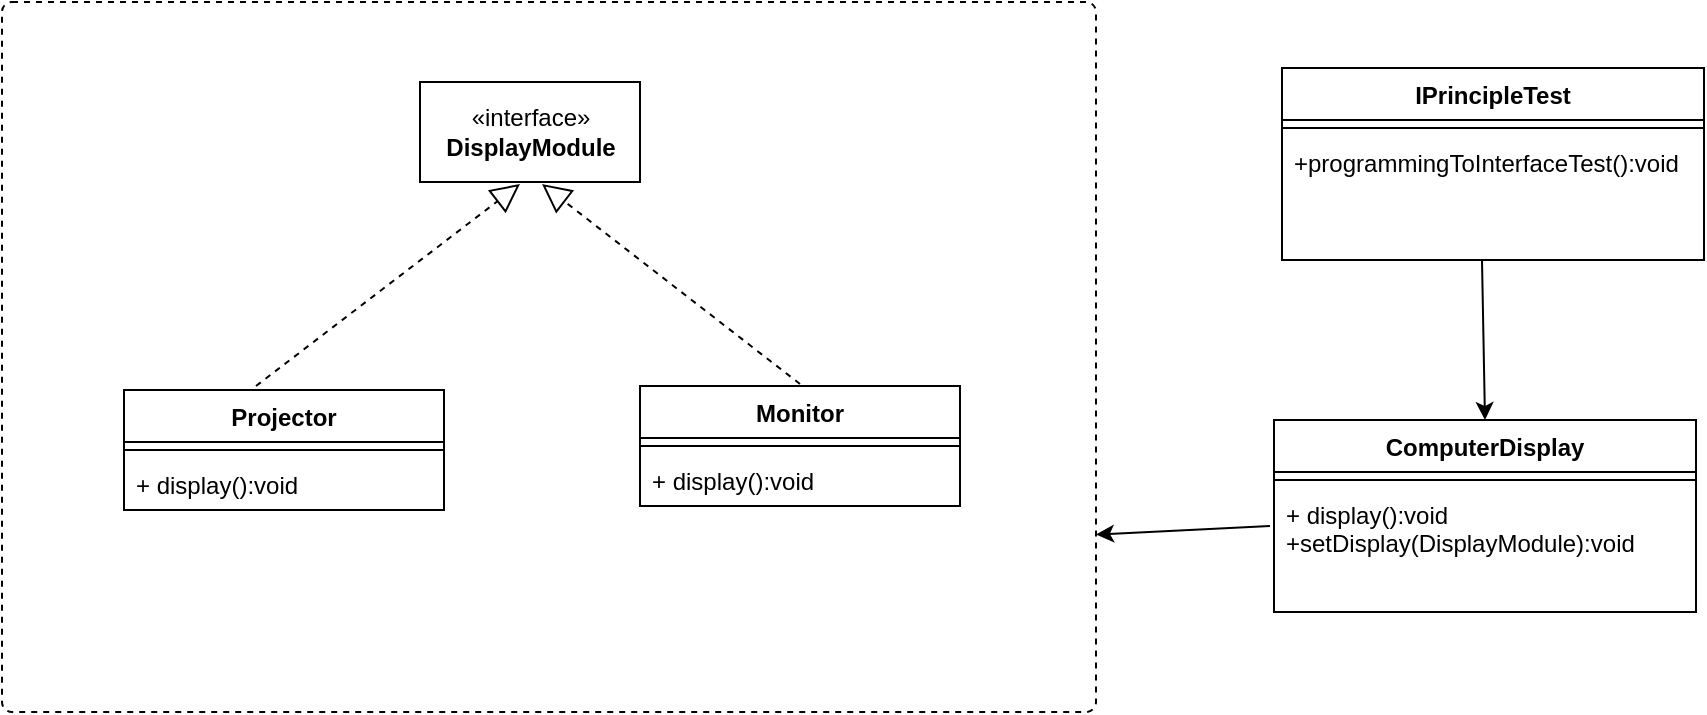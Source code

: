 <mxfile version="13.9.9" type="device"><diagram id="ec2k7Hesi6WmFlCKf6qa" name="Page-1"><mxGraphModel dx="1492" dy="104" grid="0" gridSize="10" guides="1" tooltips="1" connect="1" arrows="1" fold="1" page="0" pageScale="1" pageWidth="850" pageHeight="1100" math="0" shadow="0"><root><mxCell id="0"/><mxCell id="1" parent="0"/><mxCell id="JZr3AblXz24BKzp_hZLc-24" value="" style="html=1;align=center;verticalAlign=top;rounded=1;absoluteArcSize=1;arcSize=10;dashed=1;" parent="1" vertex="1"><mxGeometry x="-114" y="481" width="547" height="355" as="geometry"/></mxCell><mxCell id="7be0KA80ARklzb5PeEwu-27" style="edgeStyle=orthogonalEdgeStyle;rounded=0;sketch=1;orthogonalLoop=1;jettySize=auto;html=1;entryX=0.032;entryY=0.463;entryDx=0;entryDy=0;entryPerimeter=0;fontSize=11;" parent="1" edge="1"><mxGeometry relative="1" as="geometry"><mxPoint x="546.5" y="2563.5" as="sourcePoint"/></mxGeometry></mxCell><mxCell id="7be0KA80ARklzb5PeEwu-33" value="" style="edgeStyle=orthogonalEdgeStyle;rounded=0;orthogonalLoop=1;jettySize=auto;html=1;" parent="1" edge="1"><mxGeometry relative="1" as="geometry"><mxPoint x="403.5" y="2458" as="targetPoint"/></mxGeometry></mxCell><mxCell id="JZr3AblXz24BKzp_hZLc-2" value="«interface»&lt;br&gt;&lt;b&gt;DisplayModule&lt;/b&gt;" style="html=1;" parent="1" vertex="1"><mxGeometry x="95" y="521" width="110" height="50" as="geometry"/></mxCell><mxCell id="JZr3AblXz24BKzp_hZLc-11" value="Projector" style="swimlane;fontStyle=1;align=center;verticalAlign=top;childLayout=stackLayout;horizontal=1;startSize=26;horizontalStack=0;resizeParent=1;resizeParentMax=0;resizeLast=0;collapsible=1;marginBottom=0;" parent="1" vertex="1"><mxGeometry x="-53" y="675" width="160" height="60" as="geometry"/></mxCell><mxCell id="JZr3AblXz24BKzp_hZLc-13" value="" style="line;strokeWidth=1;fillColor=none;align=left;verticalAlign=middle;spacingTop=-1;spacingLeft=3;spacingRight=3;rotatable=0;labelPosition=right;points=[];portConstraint=eastwest;" parent="JZr3AblXz24BKzp_hZLc-11" vertex="1"><mxGeometry y="26" width="160" height="8" as="geometry"/></mxCell><mxCell id="JZr3AblXz24BKzp_hZLc-14" value="+ display():void" style="text;strokeColor=none;fillColor=none;align=left;verticalAlign=top;spacingLeft=4;spacingRight=4;overflow=hidden;rotatable=0;points=[[0,0.5],[1,0.5]];portConstraint=eastwest;" parent="JZr3AblXz24BKzp_hZLc-11" vertex="1"><mxGeometry y="34" width="160" height="26" as="geometry"/></mxCell><mxCell id="JZr3AblXz24BKzp_hZLc-15" value="Monitor" style="swimlane;fontStyle=1;align=center;verticalAlign=top;childLayout=stackLayout;horizontal=1;startSize=26;horizontalStack=0;resizeParent=1;resizeParentMax=0;resizeLast=0;collapsible=1;marginBottom=0;" parent="1" vertex="1"><mxGeometry x="205" y="673" width="160" height="60" as="geometry"/></mxCell><mxCell id="JZr3AblXz24BKzp_hZLc-20" value="" style="endArrow=block;dashed=1;endFill=0;endSize=12;html=1;" parent="JZr3AblXz24BKzp_hZLc-15" edge="1"><mxGeometry width="160" relative="1" as="geometry"><mxPoint x="80" y="-1" as="sourcePoint"/><mxPoint x="-49" y="-101" as="targetPoint"/></mxGeometry></mxCell><mxCell id="JZr3AblXz24BKzp_hZLc-17" value="" style="line;strokeWidth=1;fillColor=none;align=left;verticalAlign=middle;spacingTop=-1;spacingLeft=3;spacingRight=3;rotatable=0;labelPosition=right;points=[];portConstraint=eastwest;" parent="JZr3AblXz24BKzp_hZLc-15" vertex="1"><mxGeometry y="26" width="160" height="8" as="geometry"/></mxCell><mxCell id="JZr3AblXz24BKzp_hZLc-18" value="+ display():void" style="text;strokeColor=none;fillColor=none;align=left;verticalAlign=top;spacingLeft=4;spacingRight=4;overflow=hidden;rotatable=0;points=[[0,0.5],[1,0.5]];portConstraint=eastwest;" parent="JZr3AblXz24BKzp_hZLc-15" vertex="1"><mxGeometry y="34" width="160" height="26" as="geometry"/></mxCell><mxCell id="JZr3AblXz24BKzp_hZLc-19" value="" style="endArrow=block;dashed=1;endFill=0;endSize=12;html=1;" parent="1" edge="1"><mxGeometry width="160" relative="1" as="geometry"><mxPoint x="13" y="673" as="sourcePoint"/><mxPoint x="145" y="572" as="targetPoint"/></mxGeometry></mxCell><mxCell id="JZr3AblXz24BKzp_hZLc-21" value="ComputerDisplay" style="swimlane;fontStyle=1;align=center;verticalAlign=top;childLayout=stackLayout;horizontal=1;startSize=26;horizontalStack=0;resizeParent=1;resizeParentMax=0;resizeLast=0;collapsible=1;marginBottom=0;" parent="1" vertex="1"><mxGeometry x="522" y="690" width="211" height="96" as="geometry"/></mxCell><mxCell id="JZr3AblXz24BKzp_hZLc-28" value="" style="endArrow=classic;html=1;entryX=1;entryY=0.75;entryDx=0;entryDy=0;" parent="JZr3AblXz24BKzp_hZLc-21" target="JZr3AblXz24BKzp_hZLc-24" edge="1"><mxGeometry width="50" height="50" relative="1" as="geometry"><mxPoint x="-2" y="53" as="sourcePoint"/><mxPoint x="48" y="3" as="targetPoint"/></mxGeometry></mxCell><mxCell id="JZr3AblXz24BKzp_hZLc-22" value="" style="line;strokeWidth=1;fillColor=none;align=left;verticalAlign=middle;spacingTop=-1;spacingLeft=3;spacingRight=3;rotatable=0;labelPosition=right;points=[];portConstraint=eastwest;" parent="JZr3AblXz24BKzp_hZLc-21" vertex="1"><mxGeometry y="26" width="211" height="8" as="geometry"/></mxCell><mxCell id="JZr3AblXz24BKzp_hZLc-23" value="+ display():void&#10;+setDisplay(DisplayModule):void" style="text;strokeColor=none;fillColor=none;align=left;verticalAlign=top;spacingLeft=4;spacingRight=4;overflow=hidden;rotatable=0;points=[[0,0.5],[1,0.5]];portConstraint=eastwest;" parent="JZr3AblXz24BKzp_hZLc-21" vertex="1"><mxGeometry y="34" width="211" height="62" as="geometry"/></mxCell><mxCell id="JZr3AblXz24BKzp_hZLc-29" value="IPrincipleTest" style="swimlane;fontStyle=1;align=center;verticalAlign=top;childLayout=stackLayout;horizontal=1;startSize=26;horizontalStack=0;resizeParent=1;resizeParentMax=0;resizeLast=0;collapsible=1;marginBottom=0;" parent="1" vertex="1"><mxGeometry x="526" y="514" width="211" height="96" as="geometry"/></mxCell><mxCell id="JZr3AblXz24BKzp_hZLc-31" value="" style="line;strokeWidth=1;fillColor=none;align=left;verticalAlign=middle;spacingTop=-1;spacingLeft=3;spacingRight=3;rotatable=0;labelPosition=right;points=[];portConstraint=eastwest;" parent="JZr3AblXz24BKzp_hZLc-29" vertex="1"><mxGeometry y="26" width="211" height="8" as="geometry"/></mxCell><mxCell id="JZr3AblXz24BKzp_hZLc-30" value="" style="endArrow=classic;html=1;entryX=0.5;entryY=0;entryDx=0;entryDy=0;" parent="JZr3AblXz24BKzp_hZLc-29" target="JZr3AblXz24BKzp_hZLc-21" edge="1"><mxGeometry width="50" height="50" relative="1" as="geometry"><mxPoint x="100" y="96" as="sourcePoint"/><mxPoint x="150" y="46" as="targetPoint"/></mxGeometry></mxCell><mxCell id="JZr3AblXz24BKzp_hZLc-32" value="+programmingToInterfaceTest():void" style="text;strokeColor=none;fillColor=none;align=left;verticalAlign=top;spacingLeft=4;spacingRight=4;overflow=hidden;rotatable=0;points=[[0,0.5],[1,0.5]];portConstraint=eastwest;" parent="JZr3AblXz24BKzp_hZLc-29" vertex="1"><mxGeometry y="34" width="211" height="62" as="geometry"/></mxCell></root></mxGraphModel></diagram></mxfile>